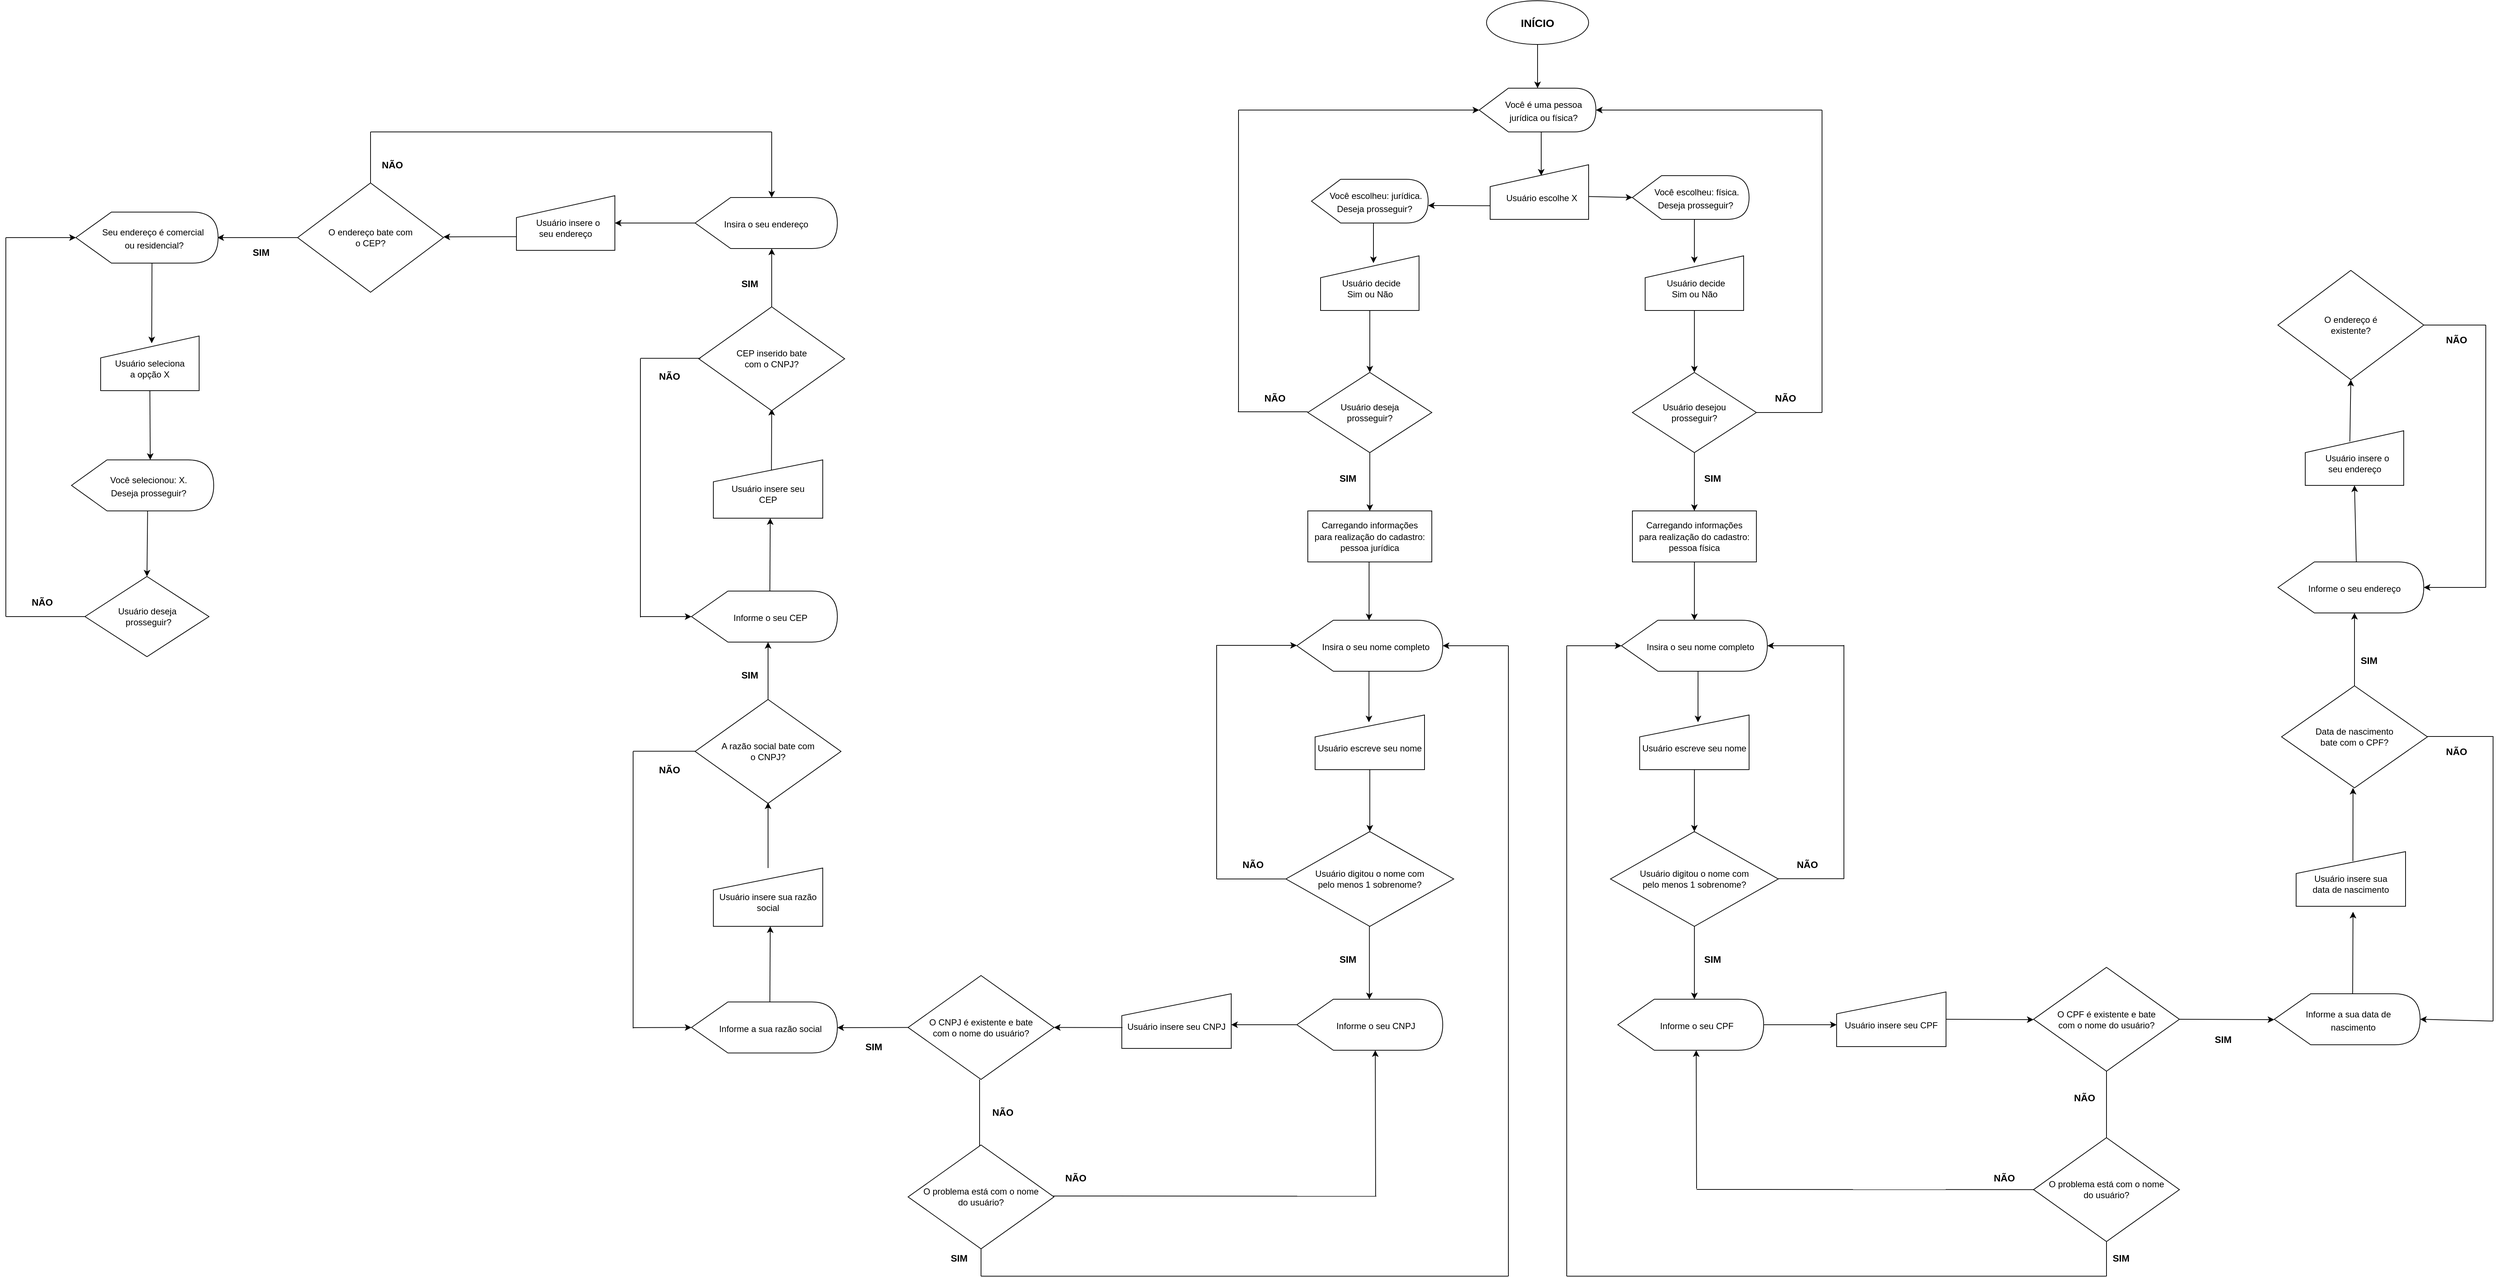 <mxfile version="15.6.8" type="github">
  <diagram id="XkIb_j8xa0R7AFq2mam2" name="Page-1">
    <mxGraphModel dx="7866" dy="3040" grid="1" gridSize="10" guides="1" tooltips="1" connect="1" arrows="1" fold="1" page="1" pageScale="1" pageWidth="827" pageHeight="1169" math="0" shadow="0">
      <root>
        <mxCell id="0" />
        <mxCell id="1" parent="0" />
        <mxCell id="r3lV4X0_ZvpxeNuVSfYO-1" value="&lt;font style=&quot;font-size: 15px&quot;&gt;&lt;b&gt;INÍCIO&lt;/b&gt;&lt;/font&gt;" style="ellipse;whiteSpace=wrap;html=1;fillColor=default;strokeColor=default;fontColor=default;" parent="1" vertex="1">
          <mxGeometry x="280" y="280" width="140" height="60" as="geometry" />
        </mxCell>
        <mxCell id="r3lV4X0_ZvpxeNuVSfYO-2" value="" style="endArrow=classic;html=1;rounded=0;fontSize=15;fontColor=default;exitX=0.5;exitY=1;exitDx=0;exitDy=0;strokeColor=default;labelBackgroundColor=default;" parent="1" source="r3lV4X0_ZvpxeNuVSfYO-1" edge="1">
          <mxGeometry width="50" height="50" relative="1" as="geometry">
            <mxPoint x="370" y="470" as="sourcePoint" />
            <mxPoint x="350" y="400" as="targetPoint" />
          </mxGeometry>
        </mxCell>
        <mxCell id="r3lV4X0_ZvpxeNuVSfYO-3" value="&lt;font style=&quot;font-size: 12px&quot;&gt;&amp;nbsp; &amp;nbsp; &amp;nbsp;Você é uma pessoa&lt;br&gt;&amp;nbsp; &amp;nbsp; &amp;nbsp;jurídica ou física?&lt;/font&gt;" style="shape=display;whiteSpace=wrap;html=1;fontSize=15;fontColor=default;strokeColor=default;fillColor=default;" parent="1" vertex="1">
          <mxGeometry x="270" y="400" width="160" height="60" as="geometry" />
        </mxCell>
        <mxCell id="r3lV4X0_ZvpxeNuVSfYO-4" value="" style="endArrow=classic;html=1;rounded=0;fontSize=15;fontColor=default;exitX=0;exitY=0;exitDx=85;exitDy=60;strokeColor=default;labelBackgroundColor=default;exitPerimeter=0;" parent="1" source="r3lV4X0_ZvpxeNuVSfYO-3" edge="1">
          <mxGeometry width="50" height="50" relative="1" as="geometry">
            <mxPoint x="360" y="350" as="sourcePoint" />
            <mxPoint x="355" y="520" as="targetPoint" />
          </mxGeometry>
        </mxCell>
        <mxCell id="r3lV4X0_ZvpxeNuVSfYO-5" value="&lt;br&gt;&amp;nbsp; Usuário escolhe X" style="shape=manualInput;whiteSpace=wrap;html=1;fontSize=12;fontColor=default;strokeColor=default;fillColor=default;" parent="1" vertex="1">
          <mxGeometry x="285" y="505" width="135" height="75" as="geometry" />
        </mxCell>
        <mxCell id="r3lV4X0_ZvpxeNuVSfYO-6" value="" style="endArrow=classic;html=1;rounded=0;labelBackgroundColor=default;fontSize=12;fontColor=default;strokeColor=default;exitX=1.001;exitY=0.582;exitDx=0;exitDy=0;exitPerimeter=0;" parent="1" source="r3lV4X0_ZvpxeNuVSfYO-5" edge="1">
          <mxGeometry width="50" height="50" relative="1" as="geometry">
            <mxPoint x="380" y="600" as="sourcePoint" />
            <mxPoint x="480" y="550" as="targetPoint" />
          </mxGeometry>
        </mxCell>
        <mxCell id="4LxbDe4i36ap6z6qhfDH-1" value="&lt;font style=&quot;font-size: 12px&quot;&gt;&amp;nbsp; &amp;nbsp; &amp;nbsp;Você escolheu: física.&lt;br&gt;&amp;nbsp; &amp;nbsp; Deseja prosseguir?&lt;/font&gt;" style="shape=display;whiteSpace=wrap;html=1;fontSize=15;fontColor=default;strokeColor=default;fillColor=default;" parent="1" vertex="1">
          <mxGeometry x="480" y="520" width="160" height="60" as="geometry" />
        </mxCell>
        <mxCell id="4LxbDe4i36ap6z6qhfDH-3" value="" style="endArrow=classic;html=1;rounded=0;labelBackgroundColor=default;fontSize=12;fontColor=default;strokeColor=default;exitX=0;exitY=0;exitDx=85;exitDy=60;exitPerimeter=0;" parent="1" source="4LxbDe4i36ap6z6qhfDH-1" edge="1">
          <mxGeometry width="50" height="50" relative="1" as="geometry">
            <mxPoint x="390" y="760" as="sourcePoint" />
            <mxPoint x="565" y="640" as="targetPoint" />
          </mxGeometry>
        </mxCell>
        <mxCell id="4LxbDe4i36ap6z6qhfDH-4" value="Usuário desejou&lt;br&gt;prosseguir?" style="rhombus;whiteSpace=wrap;html=1;fontSize=12;fontColor=default;strokeColor=default;fillColor=default;" parent="1" vertex="1">
          <mxGeometry x="480" y="790" width="170" height="110" as="geometry" />
        </mxCell>
        <mxCell id="4LxbDe4i36ap6z6qhfDH-8" value="" style="endArrow=none;html=1;rounded=0;labelBackgroundColor=default;fontSize=12;fontColor=default;strokeColor=default;" parent="1" edge="1">
          <mxGeometry width="50" height="50" relative="1" as="geometry">
            <mxPoint x="740" y="845" as="sourcePoint" />
            <mxPoint x="740" y="430" as="targetPoint" />
          </mxGeometry>
        </mxCell>
        <mxCell id="4LxbDe4i36ap6z6qhfDH-9" value="" style="endArrow=classic;html=1;rounded=0;labelBackgroundColor=default;fontSize=12;fontColor=default;strokeColor=default;entryX=1;entryY=0.5;entryDx=0;entryDy=0;entryPerimeter=0;" parent="1" target="r3lV4X0_ZvpxeNuVSfYO-3" edge="1">
          <mxGeometry width="50" height="50" relative="1" as="geometry">
            <mxPoint x="740" y="430" as="sourcePoint" />
            <mxPoint x="640" y="660" as="targetPoint" />
          </mxGeometry>
        </mxCell>
        <mxCell id="4LxbDe4i36ap6z6qhfDH-10" value="&lt;b&gt;&lt;font style=&quot;font-size: 13px&quot;&gt;NÃO&lt;/font&gt;&lt;/b&gt;" style="text;html=1;strokeColor=none;fillColor=none;align=center;verticalAlign=middle;whiteSpace=wrap;rounded=0;fontSize=12;fontColor=default;" parent="1" vertex="1">
          <mxGeometry x="660" y="800" width="60" height="50" as="geometry" />
        </mxCell>
        <mxCell id="4LxbDe4i36ap6z6qhfDH-12" value="&lt;b&gt;&lt;font style=&quot;font-size: 13px&quot;&gt;SIM&lt;/font&gt;&lt;/b&gt;" style="text;html=1;strokeColor=none;fillColor=none;align=center;verticalAlign=middle;whiteSpace=wrap;rounded=0;fontSize=12;fontColor=default;" parent="1" vertex="1">
          <mxGeometry x="560" y="910" width="60" height="50" as="geometry" />
        </mxCell>
        <mxCell id="4LxbDe4i36ap6z6qhfDH-13" value="&lt;font style=&quot;font-size: 12px&quot;&gt;Carregando informações&lt;br&gt;para realização do cadastro:&lt;br&gt;pessoa física&lt;/font&gt;" style="rounded=0;whiteSpace=wrap;html=1;fontSize=13;fontColor=default;strokeColor=default;fillColor=default;" parent="1" vertex="1">
          <mxGeometry x="480" y="980" width="170" height="70" as="geometry" />
        </mxCell>
        <mxCell id="4LxbDe4i36ap6z6qhfDH-15" value="&lt;span style=&quot;font-size: 12px&quot;&gt;&amp;nbsp; &amp;nbsp; &amp;nbsp;Insira o seu nome completo&lt;br&gt;&lt;/span&gt;" style="shape=display;whiteSpace=wrap;html=1;fontSize=15;fontColor=default;strokeColor=default;fillColor=default;" parent="1" vertex="1">
          <mxGeometry x="465" y="1130" width="200" height="70" as="geometry" />
        </mxCell>
        <mxCell id="4LxbDe4i36ap6z6qhfDH-17" value="&lt;br&gt;Usuário escreve seu nome" style="shape=manualInput;whiteSpace=wrap;html=1;fontSize=12;fontColor=default;strokeColor=default;fillColor=default;" parent="1" vertex="1">
          <mxGeometry x="490" y="1260" width="150" height="75" as="geometry" />
        </mxCell>
        <mxCell id="4LxbDe4i36ap6z6qhfDH-20" value="Usuário digitou o nome com&lt;br&gt;pelo menos 1 sobrenome?" style="rhombus;whiteSpace=wrap;html=1;fontSize=12;fontColor=default;strokeColor=default;fillColor=default;" parent="1" vertex="1">
          <mxGeometry x="450" y="1420" width="230" height="130" as="geometry" />
        </mxCell>
        <mxCell id="4LxbDe4i36ap6z6qhfDH-21" value="&lt;br&gt;&amp;nbsp; Usuário decide&amp;nbsp;&lt;br&gt;Sim ou Não" style="shape=manualInput;whiteSpace=wrap;html=1;fontSize=12;fontColor=default;strokeColor=default;fillColor=default;" parent="1" vertex="1">
          <mxGeometry x="497.5" y="630" width="135" height="75" as="geometry" />
        </mxCell>
        <mxCell id="4LxbDe4i36ap6z6qhfDH-22" value="" style="endArrow=classic;html=1;rounded=0;labelBackgroundColor=default;fontSize=12;fontColor=default;strokeColor=default;exitX=0.5;exitY=1;exitDx=0;exitDy=0;" parent="1" source="4LxbDe4i36ap6z6qhfDH-21" edge="1">
          <mxGeometry width="50" height="50" relative="1" as="geometry">
            <mxPoint x="470" y="770" as="sourcePoint" />
            <mxPoint x="565" y="790" as="targetPoint" />
          </mxGeometry>
        </mxCell>
        <mxCell id="4LxbDe4i36ap6z6qhfDH-23" value="" style="endArrow=none;html=1;rounded=0;labelBackgroundColor=default;fontSize=12;fontColor=default;strokeColor=default;entryX=1;entryY=0.5;entryDx=0;entryDy=0;" parent="1" target="4LxbDe4i36ap6z6qhfDH-4" edge="1">
          <mxGeometry width="50" height="50" relative="1" as="geometry">
            <mxPoint x="740" y="845" as="sourcePoint" />
            <mxPoint x="520" y="810" as="targetPoint" />
          </mxGeometry>
        </mxCell>
        <mxCell id="4LxbDe4i36ap6z6qhfDH-24" value="" style="endArrow=classic;html=1;rounded=0;labelBackgroundColor=default;fontSize=12;fontColor=default;strokeColor=default;exitX=0.5;exitY=1;exitDx=0;exitDy=0;" parent="1" source="4LxbDe4i36ap6z6qhfDH-4" edge="1">
          <mxGeometry width="50" height="50" relative="1" as="geometry">
            <mxPoint x="520" y="1020" as="sourcePoint" />
            <mxPoint x="565" y="980" as="targetPoint" />
          </mxGeometry>
        </mxCell>
        <mxCell id="4LxbDe4i36ap6z6qhfDH-25" value="" style="endArrow=classic;html=1;rounded=0;labelBackgroundColor=default;fontSize=12;fontColor=default;strokeColor=default;exitX=0.5;exitY=1;exitDx=0;exitDy=0;" parent="1" source="4LxbDe4i36ap6z6qhfDH-13" edge="1">
          <mxGeometry width="50" height="50" relative="1" as="geometry">
            <mxPoint x="520" y="1270" as="sourcePoint" />
            <mxPoint x="565" y="1130" as="targetPoint" />
          </mxGeometry>
        </mxCell>
        <mxCell id="4LxbDe4i36ap6z6qhfDH-27" value="" style="endArrow=classic;html=1;rounded=0;labelBackgroundColor=default;fontSize=12;fontColor=default;strokeColor=default;entryX=0.533;entryY=0.133;entryDx=0;entryDy=0;entryPerimeter=0;" parent="1" target="4LxbDe4i36ap6z6qhfDH-17" edge="1">
          <mxGeometry width="50" height="50" relative="1" as="geometry">
            <mxPoint x="570" y="1200" as="sourcePoint" />
            <mxPoint x="570" y="1220" as="targetPoint" />
          </mxGeometry>
        </mxCell>
        <mxCell id="4LxbDe4i36ap6z6qhfDH-28" value="" style="endArrow=classic;html=1;rounded=0;labelBackgroundColor=default;fontSize=12;fontColor=default;strokeColor=default;exitX=0.5;exitY=1;exitDx=0;exitDy=0;entryX=0.5;entryY=0;entryDx=0;entryDy=0;" parent="1" source="4LxbDe4i36ap6z6qhfDH-17" target="4LxbDe4i36ap6z6qhfDH-20" edge="1">
          <mxGeometry width="50" height="50" relative="1" as="geometry">
            <mxPoint x="520" y="1350" as="sourcePoint" />
            <mxPoint x="570" y="1300" as="targetPoint" />
          </mxGeometry>
        </mxCell>
        <mxCell id="4LxbDe4i36ap6z6qhfDH-29" value="" style="endArrow=none;html=1;rounded=0;labelBackgroundColor=default;fontSize=12;fontColor=default;strokeColor=default;entryX=1;entryY=0.5;entryDx=0;entryDy=0;" parent="1" edge="1">
          <mxGeometry width="50" height="50" relative="1" as="geometry">
            <mxPoint x="770" y="1484.58" as="sourcePoint" />
            <mxPoint x="680" y="1484.58" as="targetPoint" />
          </mxGeometry>
        </mxCell>
        <mxCell id="4LxbDe4i36ap6z6qhfDH-30" value="" style="endArrow=none;html=1;rounded=0;labelBackgroundColor=default;fontSize=12;fontColor=default;strokeColor=default;" parent="1" edge="1">
          <mxGeometry width="50" height="50" relative="1" as="geometry">
            <mxPoint x="770" y="1485" as="sourcePoint" />
            <mxPoint x="770" y="1164" as="targetPoint" />
          </mxGeometry>
        </mxCell>
        <mxCell id="4LxbDe4i36ap6z6qhfDH-31" value="" style="endArrow=classic;html=1;rounded=0;labelBackgroundColor=default;fontSize=12;fontColor=default;strokeColor=default;entryX=1;entryY=0.5;entryDx=0;entryDy=0;entryPerimeter=0;" parent="1" target="4LxbDe4i36ap6z6qhfDH-15" edge="1">
          <mxGeometry width="50" height="50" relative="1" as="geometry">
            <mxPoint x="770" y="1165" as="sourcePoint" />
            <mxPoint x="660" y="1200" as="targetPoint" />
          </mxGeometry>
        </mxCell>
        <mxCell id="4LxbDe4i36ap6z6qhfDH-32" value="&lt;b&gt;&lt;font style=&quot;font-size: 13px&quot;&gt;NÃO&lt;/font&gt;&lt;/b&gt;" style="text;html=1;strokeColor=none;fillColor=none;align=center;verticalAlign=middle;whiteSpace=wrap;rounded=0;fontSize=12;fontColor=default;" parent="1" vertex="1">
          <mxGeometry x="690" y="1440" width="60" height="50" as="geometry" />
        </mxCell>
        <mxCell id="4LxbDe4i36ap6z6qhfDH-35" value="" style="endArrow=classic;html=1;rounded=0;labelBackgroundColor=default;fontSize=12;fontColor=default;strokeColor=default;exitX=0.5;exitY=1;exitDx=0;exitDy=0;" parent="1" source="4LxbDe4i36ap6z6qhfDH-20" edge="1">
          <mxGeometry width="50" height="50" relative="1" as="geometry">
            <mxPoint x="580" y="1640" as="sourcePoint" />
            <mxPoint x="565" y="1650" as="targetPoint" />
          </mxGeometry>
        </mxCell>
        <mxCell id="4LxbDe4i36ap6z6qhfDH-36" value="&lt;b&gt;&lt;font style=&quot;font-size: 13px&quot;&gt;SIM&lt;/font&gt;&lt;/b&gt;" style="text;html=1;strokeColor=none;fillColor=none;align=center;verticalAlign=middle;whiteSpace=wrap;rounded=0;fontSize=12;fontColor=default;" parent="1" vertex="1">
          <mxGeometry x="560" y="1570" width="60" height="50" as="geometry" />
        </mxCell>
        <mxCell id="Q27JF3JxCt5SvReetzhR-1" value="" style="endArrow=classic;html=1;rounded=0;strokeColor=default;labelBackgroundColor=default;fontColor=default;exitX=0;exitY=0.75;exitDx=0;exitDy=0;" parent="1" source="r3lV4X0_ZvpxeNuVSfYO-5" edge="1">
          <mxGeometry width="50" height="50" relative="1" as="geometry">
            <mxPoint x="270" y="660" as="sourcePoint" />
            <mxPoint x="200" y="561" as="targetPoint" />
          </mxGeometry>
        </mxCell>
        <mxCell id="Q27JF3JxCt5SvReetzhR-2" value="&lt;font style=&quot;font-size: 12px&quot;&gt;&amp;nbsp; &amp;nbsp; &amp;nbsp;Você escolheu: jurídica.&lt;br&gt;&amp;nbsp; &amp;nbsp; Deseja prosseguir?&lt;/font&gt;" style="shape=display;whiteSpace=wrap;html=1;fontSize=15;fontColor=default;strokeColor=default;fillColor=default;" parent="1" vertex="1">
          <mxGeometry x="40" y="525" width="160" height="60" as="geometry" />
        </mxCell>
        <mxCell id="Q27JF3JxCt5SvReetzhR-3" value="" style="endArrow=classic;html=1;rounded=0;labelBackgroundColor=default;fontColor=default;strokeColor=default;exitX=0;exitY=0;exitDx=85;exitDy=60;exitPerimeter=0;" parent="1" source="Q27JF3JxCt5SvReetzhR-2" edge="1">
          <mxGeometry width="50" height="50" relative="1" as="geometry">
            <mxPoint x="190" y="740" as="sourcePoint" />
            <mxPoint x="125" y="640" as="targetPoint" />
          </mxGeometry>
        </mxCell>
        <mxCell id="Q27JF3JxCt5SvReetzhR-4" value="&lt;br&gt;&amp;nbsp; Usuário decide&amp;nbsp;&lt;br&gt;Sim ou Não" style="shape=manualInput;whiteSpace=wrap;html=1;fontSize=12;fontColor=default;strokeColor=default;fillColor=default;" parent="1" vertex="1">
          <mxGeometry x="52.5" y="630" width="135" height="75" as="geometry" />
        </mxCell>
        <mxCell id="Q27JF3JxCt5SvReetzhR-5" value="" style="endArrow=classic;html=1;rounded=0;labelBackgroundColor=default;fontColor=default;strokeColor=default;exitX=0.5;exitY=1;exitDx=0;exitDy=0;" parent="1" source="Q27JF3JxCt5SvReetzhR-4" edge="1">
          <mxGeometry width="50" height="50" relative="1" as="geometry">
            <mxPoint x="210" y="840" as="sourcePoint" />
            <mxPoint x="120" y="790" as="targetPoint" />
          </mxGeometry>
        </mxCell>
        <mxCell id="Q27JF3JxCt5SvReetzhR-6" value="Usuário deseja&lt;br&gt;prosseguir?" style="rhombus;whiteSpace=wrap;html=1;fontSize=12;fontColor=default;strokeColor=default;fillColor=default;" parent="1" vertex="1">
          <mxGeometry x="35" y="790" width="170" height="110" as="geometry" />
        </mxCell>
        <mxCell id="Q27JF3JxCt5SvReetzhR-7" value="" style="endArrow=none;html=1;rounded=0;labelBackgroundColor=default;fontSize=12;fontColor=default;strokeColor=default;entryX=1;entryY=0.5;entryDx=0;entryDy=0;" parent="1" edge="1">
          <mxGeometry width="50" height="50" relative="1" as="geometry">
            <mxPoint x="35" y="844" as="sourcePoint" />
            <mxPoint x="-61" y="844" as="targetPoint" />
          </mxGeometry>
        </mxCell>
        <mxCell id="Q27JF3JxCt5SvReetzhR-8" value="" style="endArrow=none;html=1;rounded=0;labelBackgroundColor=default;fontSize=12;fontColor=default;strokeColor=default;" parent="1" edge="1">
          <mxGeometry width="50" height="50" relative="1" as="geometry">
            <mxPoint x="-60" y="844" as="sourcePoint" />
            <mxPoint x="-60" y="430" as="targetPoint" />
          </mxGeometry>
        </mxCell>
        <mxCell id="Q27JF3JxCt5SvReetzhR-9" value="" style="endArrow=classic;html=1;rounded=0;labelBackgroundColor=default;fontSize=12;fontColor=default;strokeColor=default;entryX=0;entryY=0.5;entryDx=0;entryDy=0;entryPerimeter=0;" parent="1" target="r3lV4X0_ZvpxeNuVSfYO-3" edge="1">
          <mxGeometry width="50" height="50" relative="1" as="geometry">
            <mxPoint x="-60" y="430" as="sourcePoint" />
            <mxPoint x="-370" y="430" as="targetPoint" />
          </mxGeometry>
        </mxCell>
        <mxCell id="Q27JF3JxCt5SvReetzhR-10" value="&lt;b&gt;&lt;font style=&quot;font-size: 13px&quot;&gt;NÃO&lt;/font&gt;&lt;/b&gt;" style="text;html=1;strokeColor=none;fillColor=none;align=center;verticalAlign=middle;whiteSpace=wrap;rounded=0;fontSize=12;fontColor=default;" parent="1" vertex="1">
          <mxGeometry x="-40" y="800" width="60" height="50" as="geometry" />
        </mxCell>
        <mxCell id="Q27JF3JxCt5SvReetzhR-11" value="&lt;font style=&quot;font-size: 12px&quot;&gt;Carregando informações&lt;br&gt;para realização do cadastro:&lt;br&gt;pessoa jurídica&lt;/font&gt;" style="rounded=0;whiteSpace=wrap;html=1;fontSize=13;fontColor=default;strokeColor=default;fillColor=default;" parent="1" vertex="1">
          <mxGeometry x="35" y="980" width="170" height="70" as="geometry" />
        </mxCell>
        <mxCell id="Q27JF3JxCt5SvReetzhR-12" value="&lt;b&gt;&lt;font style=&quot;font-size: 13px&quot;&gt;SIM&lt;/font&gt;&lt;/b&gt;" style="text;html=1;strokeColor=none;fillColor=none;align=center;verticalAlign=middle;whiteSpace=wrap;rounded=0;fontSize=12;fontColor=default;" parent="1" vertex="1">
          <mxGeometry x="60" y="910" width="60" height="50" as="geometry" />
        </mxCell>
        <mxCell id="Q27JF3JxCt5SvReetzhR-13" value="" style="endArrow=classic;html=1;rounded=0;labelBackgroundColor=default;fontColor=default;strokeColor=default;exitX=0.5;exitY=1;exitDx=0;exitDy=0;entryX=0.5;entryY=0;entryDx=0;entryDy=0;" parent="1" source="Q27JF3JxCt5SvReetzhR-6" target="Q27JF3JxCt5SvReetzhR-11" edge="1">
          <mxGeometry width="50" height="50" relative="1" as="geometry">
            <mxPoint x="300" y="1080" as="sourcePoint" />
            <mxPoint x="350" y="1030" as="targetPoint" />
          </mxGeometry>
        </mxCell>
        <mxCell id="Q27JF3JxCt5SvReetzhR-14" value="" style="endArrow=classic;html=1;rounded=0;labelBackgroundColor=default;fontSize=12;fontColor=default;strokeColor=default;exitX=0.5;exitY=1;exitDx=0;exitDy=0;" parent="1" edge="1">
          <mxGeometry width="50" height="50" relative="1" as="geometry">
            <mxPoint x="119" y="1050" as="sourcePoint" />
            <mxPoint x="119" y="1130" as="targetPoint" />
          </mxGeometry>
        </mxCell>
        <mxCell id="Q27JF3JxCt5SvReetzhR-15" value="&lt;span style=&quot;font-size: 12px&quot;&gt;&amp;nbsp; &amp;nbsp; &amp;nbsp;Insira o seu nome completo&lt;br&gt;&lt;/span&gt;" style="shape=display;whiteSpace=wrap;html=1;fontSize=15;fontColor=default;strokeColor=default;fillColor=default;" parent="1" vertex="1">
          <mxGeometry x="20" y="1130" width="200" height="70" as="geometry" />
        </mxCell>
        <mxCell id="Q27JF3JxCt5SvReetzhR-16" value="" style="endArrow=classic;html=1;rounded=0;labelBackgroundColor=default;fontSize=12;fontColor=default;strokeColor=default;entryX=0.533;entryY=0.133;entryDx=0;entryDy=0;entryPerimeter=0;" parent="1" edge="1">
          <mxGeometry width="50" height="50" relative="1" as="geometry">
            <mxPoint x="118.87" y="1200" as="sourcePoint" />
            <mxPoint x="118.82" y="1269.975" as="targetPoint" />
          </mxGeometry>
        </mxCell>
        <mxCell id="Q27JF3JxCt5SvReetzhR-17" value="&lt;br&gt;Usuário escreve seu nome" style="shape=manualInput;whiteSpace=wrap;html=1;fontSize=12;fontColor=default;strokeColor=default;fillColor=default;" parent="1" vertex="1">
          <mxGeometry x="45" y="1260" width="150" height="75" as="geometry" />
        </mxCell>
        <mxCell id="Q27JF3JxCt5SvReetzhR-18" value="" style="endArrow=classic;html=1;rounded=0;labelBackgroundColor=default;fontSize=12;fontColor=default;strokeColor=default;exitX=0.5;exitY=1;exitDx=0;exitDy=0;entryX=0.5;entryY=0;entryDx=0;entryDy=0;" parent="1" edge="1">
          <mxGeometry width="50" height="50" relative="1" as="geometry">
            <mxPoint x="120" y="1335" as="sourcePoint" />
            <mxPoint x="120" y="1420" as="targetPoint" />
          </mxGeometry>
        </mxCell>
        <mxCell id="Q27JF3JxCt5SvReetzhR-19" value="Usuário digitou o nome com&lt;br&gt;pelo menos 1 sobrenome?" style="rhombus;whiteSpace=wrap;html=1;fontSize=12;fontColor=default;strokeColor=default;fillColor=default;" parent="1" vertex="1">
          <mxGeometry x="5" y="1420" width="230" height="130" as="geometry" />
        </mxCell>
        <mxCell id="Q27JF3JxCt5SvReetzhR-20" value="" style="endArrow=none;html=1;rounded=0;labelBackgroundColor=default;fontSize=12;fontColor=default;strokeColor=default;entryX=1;entryY=0.5;entryDx=0;entryDy=0;" parent="1" edge="1">
          <mxGeometry width="50" height="50" relative="1" as="geometry">
            <mxPoint x="5" y="1485" as="sourcePoint" />
            <mxPoint x="-90" y="1485" as="targetPoint" />
          </mxGeometry>
        </mxCell>
        <mxCell id="Q27JF3JxCt5SvReetzhR-21" value="" style="endArrow=none;html=1;rounded=0;labelBackgroundColor=default;fontSize=12;fontColor=default;strokeColor=default;" parent="1" edge="1">
          <mxGeometry width="50" height="50" relative="1" as="geometry">
            <mxPoint x="-90" y="1485" as="sourcePoint" />
            <mxPoint x="-90" y="1164" as="targetPoint" />
          </mxGeometry>
        </mxCell>
        <mxCell id="Q27JF3JxCt5SvReetzhR-22" value="" style="endArrow=classic;html=1;rounded=0;labelBackgroundColor=default;fontSize=12;fontColor=default;strokeColor=default;entryX=1;entryY=0.5;entryDx=0;entryDy=0;entryPerimeter=0;" parent="1" edge="1">
          <mxGeometry width="50" height="50" relative="1" as="geometry">
            <mxPoint x="-90" y="1164.5" as="sourcePoint" />
            <mxPoint x="20" y="1164.5" as="targetPoint" />
          </mxGeometry>
        </mxCell>
        <mxCell id="Q27JF3JxCt5SvReetzhR-23" value="&lt;b&gt;&lt;font style=&quot;font-size: 13px&quot;&gt;NÃO&lt;/font&gt;&lt;/b&gt;" style="text;html=1;strokeColor=none;fillColor=none;align=center;verticalAlign=middle;whiteSpace=wrap;rounded=0;fontSize=12;fontColor=default;" parent="1" vertex="1">
          <mxGeometry x="-70" y="1440" width="60" height="50" as="geometry" />
        </mxCell>
        <mxCell id="Q27JF3JxCt5SvReetzhR-24" value="&lt;span style=&quot;font-size: 12px&quot;&gt;&amp;nbsp; &amp;nbsp; &amp;nbsp;Informe o seu CPF&lt;br&gt;&lt;/span&gt;" style="shape=display;whiteSpace=wrap;html=1;fontSize=15;fontColor=default;strokeColor=default;fillColor=default;" parent="1" vertex="1">
          <mxGeometry x="460" y="1650" width="200" height="70" as="geometry" />
        </mxCell>
        <mxCell id="Q27JF3JxCt5SvReetzhR-25" value="" style="endArrow=classic;html=1;rounded=0;labelBackgroundColor=default;fontSize=12;fontColor=default;strokeColor=default;exitX=0.5;exitY=1;exitDx=0;exitDy=0;" parent="1" edge="1">
          <mxGeometry width="50" height="50" relative="1" as="geometry">
            <mxPoint x="119.41" y="1550" as="sourcePoint" />
            <mxPoint x="119.41" y="1650" as="targetPoint" />
          </mxGeometry>
        </mxCell>
        <mxCell id="Q27JF3JxCt5SvReetzhR-26" value="&lt;span style=&quot;font-size: 12px&quot;&gt;&amp;nbsp; &amp;nbsp; &amp;nbsp;Informe o seu CNPJ&lt;br&gt;&lt;/span&gt;" style="shape=display;whiteSpace=wrap;html=1;fontSize=15;fontColor=default;strokeColor=default;fillColor=default;" parent="1" vertex="1">
          <mxGeometry x="20" y="1650" width="200" height="70" as="geometry" />
        </mxCell>
        <mxCell id="Q27JF3JxCt5SvReetzhR-27" value="&lt;b&gt;&lt;font style=&quot;font-size: 13px&quot;&gt;SIM&lt;/font&gt;&lt;/b&gt;" style="text;html=1;strokeColor=none;fillColor=none;align=center;verticalAlign=middle;whiteSpace=wrap;rounded=0;fontSize=12;fontColor=default;" parent="1" vertex="1">
          <mxGeometry x="60" y="1570" width="60" height="50" as="geometry" />
        </mxCell>
        <mxCell id="Q27JF3JxCt5SvReetzhR-28" value="&lt;br&gt;Usuário insere seu CPF" style="shape=manualInput;whiteSpace=wrap;html=1;fontSize=12;fontColor=default;strokeColor=default;fillColor=default;" parent="1" vertex="1">
          <mxGeometry x="760" y="1640" width="150" height="75" as="geometry" />
        </mxCell>
        <mxCell id="Q27JF3JxCt5SvReetzhR-29" value="" style="endArrow=classic;html=1;rounded=0;labelBackgroundColor=default;fontColor=default;strokeColor=default;exitX=1;exitY=0.5;exitDx=0;exitDy=0;exitPerimeter=0;" parent="1" source="Q27JF3JxCt5SvReetzhR-24" edge="1">
          <mxGeometry width="50" height="50" relative="1" as="geometry">
            <mxPoint x="640" y="1640" as="sourcePoint" />
            <mxPoint x="760" y="1685" as="targetPoint" />
          </mxGeometry>
        </mxCell>
        <mxCell id="Q27JF3JxCt5SvReetzhR-30" value="" style="endArrow=classic;html=1;rounded=0;labelBackgroundColor=default;fontColor=default;strokeColor=default;exitX=1;exitY=0.5;exitDx=0;exitDy=0;" parent="1" source="Q27JF3JxCt5SvReetzhR-28" edge="1">
          <mxGeometry width="50" height="50" relative="1" as="geometry">
            <mxPoint x="1030" y="1740" as="sourcePoint" />
            <mxPoint x="1030" y="1678" as="targetPoint" />
          </mxGeometry>
        </mxCell>
        <mxCell id="Q27JF3JxCt5SvReetzhR-31" value="O CPF é existente e bate&lt;br&gt;com o nome do usuário?" style="rhombus;whiteSpace=wrap;html=1;fontSize=12;fontColor=default;strokeColor=default;fillColor=default;" parent="1" vertex="1">
          <mxGeometry x="1030" y="1606.25" width="200" height="142.5" as="geometry" />
        </mxCell>
        <mxCell id="Q27JF3JxCt5SvReetzhR-33" value="" style="endArrow=none;html=1;rounded=0;labelBackgroundColor=default;fontColor=default;strokeColor=default;entryX=0.5;entryY=1;entryDx=0;entryDy=0;" parent="1" target="Q27JF3JxCt5SvReetzhR-31" edge="1">
          <mxGeometry width="50" height="50" relative="1" as="geometry">
            <mxPoint x="1130" y="1840" as="sourcePoint" />
            <mxPoint x="1060" y="1710" as="targetPoint" />
          </mxGeometry>
        </mxCell>
        <mxCell id="Q27JF3JxCt5SvReetzhR-37" value="&lt;b&gt;&lt;font style=&quot;font-size: 13px&quot;&gt;NÃO&lt;/font&gt;&lt;/b&gt;" style="text;html=1;strokeColor=none;fillColor=none;align=center;verticalAlign=middle;whiteSpace=wrap;rounded=0;fontSize=12;fontColor=default;" parent="1" vertex="1">
          <mxGeometry x="1070" y="1760" width="60" height="50" as="geometry" />
        </mxCell>
        <mxCell id="dxC7K1SbkdjEeobntXDX-1" value="" style="endArrow=classic;html=1;rounded=0;exitX=1;exitY=0.5;exitDx=0;exitDy=0;strokeColor=default;labelBackgroundColor=default;fontColor=default;" parent="1" source="Q27JF3JxCt5SvReetzhR-31" edge="1">
          <mxGeometry width="50" height="50" relative="1" as="geometry">
            <mxPoint x="1280" y="1680" as="sourcePoint" />
            <mxPoint x="1360" y="1678" as="targetPoint" />
          </mxGeometry>
        </mxCell>
        <mxCell id="dxC7K1SbkdjEeobntXDX-2" value="&lt;b&gt;&lt;font style=&quot;font-size: 13px&quot;&gt;SIM&lt;/font&gt;&lt;/b&gt;" style="text;html=1;strokeColor=none;fillColor=none;align=center;verticalAlign=middle;whiteSpace=wrap;rounded=0;fontSize=12;fontColor=default;" parent="1" vertex="1">
          <mxGeometry x="1260" y="1680" width="60" height="50" as="geometry" />
        </mxCell>
        <mxCell id="dxC7K1SbkdjEeobntXDX-3" value="&lt;span style=&quot;font-size: 12px&quot;&gt;&amp;nbsp; &amp;nbsp; &amp;nbsp; &amp;nbsp; &amp;nbsp; &amp;nbsp; Informe a sua data de&amp;nbsp; &amp;nbsp; &amp;nbsp; &amp;nbsp; &amp;nbsp; &amp;nbsp; &amp;nbsp; &amp;nbsp; &amp;nbsp;nascimento&lt;br&gt;&lt;/span&gt;" style="shape=display;whiteSpace=wrap;html=1;fontSize=15;fontColor=default;strokeColor=default;fillColor=default;" parent="1" vertex="1">
          <mxGeometry x="1360" y="1642.5" width="200" height="70" as="geometry" />
        </mxCell>
        <mxCell id="dxC7K1SbkdjEeobntXDX-4" value="" style="endArrow=classic;html=1;rounded=0;labelBackgroundColor=default;fontColor=default;strokeColor=default;exitX=0;exitY=0;exitDx=107.5;exitDy=0;exitPerimeter=0;" parent="1" source="dxC7K1SbkdjEeobntXDX-3" edge="1">
          <mxGeometry width="50" height="50" relative="1" as="geometry">
            <mxPoint x="1300" y="1640" as="sourcePoint" />
            <mxPoint x="1468" y="1530" as="targetPoint" />
          </mxGeometry>
        </mxCell>
        <mxCell id="dxC7K1SbkdjEeobntXDX-5" value="&lt;br&gt;Usuário insere sua&lt;br&gt;data de nascimento" style="shape=manualInput;whiteSpace=wrap;html=1;fontSize=12;fontColor=default;strokeColor=default;fillColor=default;" parent="1" vertex="1">
          <mxGeometry x="1390" y="1447.5" width="150" height="75" as="geometry" />
        </mxCell>
        <mxCell id="dxC7K1SbkdjEeobntXDX-6" value="" style="endArrow=classic;html=1;rounded=0;labelBackgroundColor=default;fontColor=default;strokeColor=default;exitX=0.519;exitY=0.175;exitDx=0;exitDy=0;exitPerimeter=0;" parent="1" source="dxC7K1SbkdjEeobntXDX-5" edge="1">
          <mxGeometry width="50" height="50" relative="1" as="geometry">
            <mxPoint x="1280" y="1550" as="sourcePoint" />
            <mxPoint x="1468" y="1360" as="targetPoint" />
          </mxGeometry>
        </mxCell>
        <mxCell id="dxC7K1SbkdjEeobntXDX-7" value="Data de nascimento&lt;br&gt;bate com o CPF?" style="rhombus;whiteSpace=wrap;html=1;fontSize=12;fontColor=default;strokeColor=default;fillColor=default;" parent="1" vertex="1">
          <mxGeometry x="1370" y="1220" width="200" height="140" as="geometry" />
        </mxCell>
        <mxCell id="dxC7K1SbkdjEeobntXDX-8" value="" style="endArrow=none;html=1;rounded=0;labelBackgroundColor=default;fontSize=12;fontColor=default;strokeColor=default;entryX=1;entryY=0.5;entryDx=0;entryDy=0;" parent="1" edge="1">
          <mxGeometry width="50" height="50" relative="1" as="geometry">
            <mxPoint x="1660" y="1289.5" as="sourcePoint" />
            <mxPoint x="1570" y="1289.5" as="targetPoint" />
          </mxGeometry>
        </mxCell>
        <mxCell id="dxC7K1SbkdjEeobntXDX-9" value="" style="endArrow=none;html=1;rounded=0;labelBackgroundColor=default;fontSize=12;fontColor=default;strokeColor=default;" parent="1" edge="1">
          <mxGeometry width="50" height="50" relative="1" as="geometry">
            <mxPoint x="1660" y="1680" as="sourcePoint" />
            <mxPoint x="1660" y="1289" as="targetPoint" />
          </mxGeometry>
        </mxCell>
        <mxCell id="dxC7K1SbkdjEeobntXDX-10" value="" style="endArrow=classic;html=1;rounded=0;labelBackgroundColor=default;fontColor=default;strokeColor=default;entryX=1;entryY=0.5;entryDx=0;entryDy=0;entryPerimeter=0;" parent="1" target="dxC7K1SbkdjEeobntXDX-3" edge="1">
          <mxGeometry width="50" height="50" relative="1" as="geometry">
            <mxPoint x="1660" y="1680" as="sourcePoint" />
            <mxPoint x="1610" y="1620" as="targetPoint" />
          </mxGeometry>
        </mxCell>
        <mxCell id="dxC7K1SbkdjEeobntXDX-12" value="&lt;b&gt;&lt;font style=&quot;font-size: 13px&quot;&gt;NÃO&lt;/font&gt;&lt;/b&gt;" style="text;html=1;strokeColor=none;fillColor=none;align=center;verticalAlign=middle;whiteSpace=wrap;rounded=0;fontSize=12;fontColor=default;" parent="1" vertex="1">
          <mxGeometry x="1580" y="1285" width="60" height="50" as="geometry" />
        </mxCell>
        <mxCell id="dxC7K1SbkdjEeobntXDX-13" value="" style="endArrow=classic;html=1;rounded=0;labelBackgroundColor=default;fontColor=default;strokeColor=default;exitX=0.5;exitY=0;exitDx=0;exitDy=0;" parent="1" source="dxC7K1SbkdjEeobntXDX-7" edge="1">
          <mxGeometry width="50" height="50" relative="1" as="geometry">
            <mxPoint x="1440" y="1400" as="sourcePoint" />
            <mxPoint x="1470" y="1120" as="targetPoint" />
          </mxGeometry>
        </mxCell>
        <mxCell id="dxC7K1SbkdjEeobntXDX-14" value="&lt;span style=&quot;font-size: 12px&quot;&gt;&amp;nbsp; &amp;nbsp;Informe o seu endereço&lt;br&gt;&lt;/span&gt;" style="shape=display;whiteSpace=wrap;html=1;fontSize=15;fontColor=default;strokeColor=default;fillColor=default;" parent="1" vertex="1">
          <mxGeometry x="1365" y="1050" width="200" height="70" as="geometry" />
        </mxCell>
        <mxCell id="dxC7K1SbkdjEeobntXDX-15" value="&lt;b&gt;&lt;font style=&quot;font-size: 13px&quot;&gt;SIM&lt;/font&gt;&lt;/b&gt;" style="text;html=1;strokeColor=none;fillColor=none;align=center;verticalAlign=middle;whiteSpace=wrap;rounded=0;fontSize=12;fontColor=default;" parent="1" vertex="1">
          <mxGeometry x="1460" y="1160" width="60" height="50" as="geometry" />
        </mxCell>
        <mxCell id="5fjQBzU2qIRpbA83OVqV-2" value="" style="endArrow=classic;html=1;rounded=0;labelBackgroundColor=default;fontColor=default;strokeColor=default;exitX=0;exitY=0.5;exitDx=0;exitDy=0;exitPerimeter=0;" parent="1" source="Q27JF3JxCt5SvReetzhR-26" edge="1">
          <mxGeometry width="50" height="50" relative="1" as="geometry">
            <mxPoint x="-140" y="1680" as="sourcePoint" />
            <mxPoint x="-70" y="1685" as="targetPoint" />
          </mxGeometry>
        </mxCell>
        <mxCell id="5fjQBzU2qIRpbA83OVqV-3" value="&lt;br&gt;Usuário insere seu CNPJ" style="shape=manualInput;whiteSpace=wrap;html=1;fontSize=12;fontColor=default;strokeColor=default;fillColor=default;" parent="1" vertex="1">
          <mxGeometry x="-220" y="1642.5" width="150" height="75" as="geometry" />
        </mxCell>
        <mxCell id="5fjQBzU2qIRpbA83OVqV-5" value="O CNPJ é existente e bate&lt;br&gt;com o nome do usuário?" style="rhombus;whiteSpace=wrap;html=1;fontSize=12;fontColor=default;strokeColor=default;fillColor=default;" parent="1" vertex="1">
          <mxGeometry x="-513" y="1617.5" width="200" height="142.5" as="geometry" />
        </mxCell>
        <mxCell id="5fjQBzU2qIRpbA83OVqV-6" value="" style="endArrow=classic;html=1;rounded=0;labelBackgroundColor=default;fontColor=default;strokeColor=default;entryX=1;entryY=0.5;entryDx=0;entryDy=0;exitX=0.006;exitY=0.618;exitDx=0;exitDy=0;exitPerimeter=0;" parent="1" source="5fjQBzU2qIRpbA83OVqV-3" target="5fjQBzU2qIRpbA83OVqV-5" edge="1">
          <mxGeometry width="50" height="50" relative="1" as="geometry">
            <mxPoint x="-110" y="1730" as="sourcePoint" />
            <mxPoint x="-60" y="1680" as="targetPoint" />
          </mxGeometry>
        </mxCell>
        <mxCell id="5fjQBzU2qIRpbA83OVqV-9" value="" style="endArrow=classic;html=1;rounded=0;labelBackgroundColor=default;fontColor=default;strokeColor=default;exitX=0;exitY=0.5;exitDx=0;exitDy=0;" parent="1" source="5fjQBzU2qIRpbA83OVqV-5" edge="1">
          <mxGeometry width="50" height="50" relative="1" as="geometry">
            <mxPoint x="-370" y="1730" as="sourcePoint" />
            <mxPoint x="-610" y="1689" as="targetPoint" />
          </mxGeometry>
        </mxCell>
        <mxCell id="5fjQBzU2qIRpbA83OVqV-10" value="&lt;span style=&quot;font-size: 12px&quot;&gt;&amp;nbsp; &amp;nbsp; &amp;nbsp;Informe a sua razão social&lt;br&gt;&lt;/span&gt;" style="shape=display;whiteSpace=wrap;html=1;fontSize=15;fontColor=default;strokeColor=default;fillColor=default;" parent="1" vertex="1">
          <mxGeometry x="-810" y="1653.75" width="200" height="70" as="geometry" />
        </mxCell>
        <mxCell id="5fjQBzU2qIRpbA83OVqV-11" value="" style="endArrow=classic;html=1;rounded=0;labelBackgroundColor=default;fontColor=default;strokeColor=default;exitX=0;exitY=0;exitDx=107.5;exitDy=0;exitPerimeter=0;" parent="1" source="5fjQBzU2qIRpbA83OVqV-10" edge="1">
          <mxGeometry width="50" height="50" relative="1" as="geometry">
            <mxPoint x="-500" y="1650" as="sourcePoint" />
            <mxPoint x="-702" y="1550" as="targetPoint" />
          </mxGeometry>
        </mxCell>
        <mxCell id="5fjQBzU2qIRpbA83OVqV-12" value="&lt;br&gt;Usuário insere sua razão social" style="shape=manualInput;whiteSpace=wrap;html=1;fontSize=12;fontColor=default;strokeColor=default;fillColor=default;" parent="1" vertex="1">
          <mxGeometry x="-780" y="1470" width="150" height="80" as="geometry" />
        </mxCell>
        <mxCell id="5fjQBzU2qIRpbA83OVqV-13" value="" style="endArrow=classic;html=1;rounded=0;labelBackgroundColor=default;fontColor=default;strokeColor=default;" parent="1" source="5fjQBzU2qIRpbA83OVqV-12" edge="1">
          <mxGeometry width="50" height="50" relative="1" as="geometry">
            <mxPoint x="-500" y="1550" as="sourcePoint" />
            <mxPoint x="-705" y="1380" as="targetPoint" />
          </mxGeometry>
        </mxCell>
        <mxCell id="5fjQBzU2qIRpbA83OVqV-14" value="A razão social bate com&lt;br&gt;o CNPJ?" style="rhombus;whiteSpace=wrap;html=1;fontSize=12;fontColor=default;strokeColor=default;fillColor=default;" parent="1" vertex="1">
          <mxGeometry x="-805" y="1238.75" width="200" height="142.5" as="geometry" />
        </mxCell>
        <mxCell id="5fjQBzU2qIRpbA83OVqV-15" value="" style="endArrow=none;html=1;rounded=0;labelBackgroundColor=default;fontSize=12;fontColor=default;strokeColor=default;entryX=1;entryY=0.5;entryDx=0;entryDy=0;" parent="1" edge="1">
          <mxGeometry width="50" height="50" relative="1" as="geometry">
            <mxPoint x="-805" y="1309.71" as="sourcePoint" />
            <mxPoint x="-890" y="1309.71" as="targetPoint" />
          </mxGeometry>
        </mxCell>
        <mxCell id="5fjQBzU2qIRpbA83OVqV-16" value="" style="endArrow=none;html=1;rounded=0;labelBackgroundColor=default;fontSize=12;fontColor=default;strokeColor=default;" parent="1" edge="1">
          <mxGeometry width="50" height="50" relative="1" as="geometry">
            <mxPoint x="-890" y="1690" as="sourcePoint" />
            <mxPoint x="-890" y="1310" as="targetPoint" />
          </mxGeometry>
        </mxCell>
        <mxCell id="5fjQBzU2qIRpbA83OVqV-17" value="" style="endArrow=classic;html=1;rounded=0;labelBackgroundColor=default;fontColor=default;strokeColor=default;entryX=0;entryY=0.5;entryDx=0;entryDy=0;entryPerimeter=0;" parent="1" target="5fjQBzU2qIRpbA83OVqV-10" edge="1">
          <mxGeometry width="50" height="50" relative="1" as="geometry">
            <mxPoint x="-890" y="1689" as="sourcePoint" />
            <mxPoint x="-830" y="1620" as="targetPoint" />
          </mxGeometry>
        </mxCell>
        <mxCell id="5fjQBzU2qIRpbA83OVqV-18" value="&lt;b&gt;&lt;font style=&quot;font-size: 13px&quot;&gt;NÃO&lt;/font&gt;&lt;/b&gt;" style="text;html=1;strokeColor=none;fillColor=none;align=center;verticalAlign=middle;whiteSpace=wrap;rounded=0;fontSize=12;fontColor=default;" parent="1" vertex="1">
          <mxGeometry x="-870" y="1310" width="60" height="50" as="geometry" />
        </mxCell>
        <mxCell id="5fjQBzU2qIRpbA83OVqV-19" value="" style="endArrow=classic;html=1;rounded=0;labelBackgroundColor=default;fontColor=default;strokeColor=default;exitX=0.5;exitY=0;exitDx=0;exitDy=0;" parent="1" source="5fjQBzU2qIRpbA83OVqV-14" edge="1">
          <mxGeometry width="50" height="50" relative="1" as="geometry">
            <mxPoint x="-670" y="1270" as="sourcePoint" />
            <mxPoint x="-705" y="1160" as="targetPoint" />
          </mxGeometry>
        </mxCell>
        <mxCell id="5fjQBzU2qIRpbA83OVqV-20" value="&lt;span style=&quot;font-size: 12px&quot;&gt;&amp;nbsp; &amp;nbsp; &amp;nbsp;Informe o seu CEP&lt;br&gt;&lt;/span&gt;" style="shape=display;whiteSpace=wrap;html=1;fontSize=15;fontColor=default;strokeColor=default;fillColor=default;" parent="1" vertex="1">
          <mxGeometry x="-810" y="1090" width="200" height="70" as="geometry" />
        </mxCell>
        <mxCell id="5fjQBzU2qIRpbA83OVqV-21" value="" style="endArrow=classic;html=1;rounded=0;labelBackgroundColor=default;fontColor=default;strokeColor=default;exitX=0;exitY=0;exitDx=107.5;exitDy=0;exitPerimeter=0;" parent="1" source="5fjQBzU2qIRpbA83OVqV-20" edge="1">
          <mxGeometry width="50" height="50" relative="1" as="geometry">
            <mxPoint x="-630" y="1280" as="sourcePoint" />
            <mxPoint x="-702" y="990" as="targetPoint" />
          </mxGeometry>
        </mxCell>
        <mxCell id="5fjQBzU2qIRpbA83OVqV-22" value="&lt;br&gt;Usuário insere seu&lt;br&gt;CEP" style="shape=manualInput;whiteSpace=wrap;html=1;fontSize=12;fontColor=default;strokeColor=default;fillColor=default;" parent="1" vertex="1">
          <mxGeometry x="-780" y="910" width="150" height="80" as="geometry" />
        </mxCell>
        <mxCell id="5fjQBzU2qIRpbA83OVqV-23" value="" style="endArrow=classic;html=1;rounded=0;labelBackgroundColor=default;fontColor=default;strokeColor=default;exitX=0.531;exitY=0.182;exitDx=0;exitDy=0;exitPerimeter=0;" parent="1" source="5fjQBzU2qIRpbA83OVqV-22" edge="1">
          <mxGeometry width="50" height="50" relative="1" as="geometry">
            <mxPoint x="-610" y="1020" as="sourcePoint" />
            <mxPoint x="-700" y="840" as="targetPoint" />
          </mxGeometry>
        </mxCell>
        <mxCell id="5fjQBzU2qIRpbA83OVqV-24" value="CEP inserido bate&lt;br&gt;com o CNPJ?" style="rhombus;whiteSpace=wrap;html=1;fontSize=12;fontColor=default;strokeColor=default;fillColor=default;" parent="1" vertex="1">
          <mxGeometry x="-800" y="700" width="200" height="142.5" as="geometry" />
        </mxCell>
        <mxCell id="5fjQBzU2qIRpbA83OVqV-25" value="" style="endArrow=none;html=1;rounded=0;labelBackgroundColor=default;fontSize=12;fontColor=default;strokeColor=default;entryX=1;entryY=0.5;entryDx=0;entryDy=0;" parent="1" edge="1">
          <mxGeometry width="50" height="50" relative="1" as="geometry">
            <mxPoint x="-797.5" y="770.66" as="sourcePoint" />
            <mxPoint x="-880" y="770.66" as="targetPoint" />
          </mxGeometry>
        </mxCell>
        <mxCell id="5fjQBzU2qIRpbA83OVqV-26" value="" style="endArrow=none;html=1;rounded=0;labelBackgroundColor=default;fontSize=12;fontColor=default;strokeColor=default;" parent="1" edge="1">
          <mxGeometry width="50" height="50" relative="1" as="geometry">
            <mxPoint x="-880" y="1126" as="sourcePoint" />
            <mxPoint x="-880" y="771" as="targetPoint" />
          </mxGeometry>
        </mxCell>
        <mxCell id="5fjQBzU2qIRpbA83OVqV-27" value="" style="endArrow=classic;html=1;rounded=0;labelBackgroundColor=default;fontColor=default;strokeColor=default;entryX=0;entryY=0.5;entryDx=0;entryDy=0;entryPerimeter=0;" parent="1" target="5fjQBzU2qIRpbA83OVqV-20" edge="1">
          <mxGeometry width="50" height="50" relative="1" as="geometry">
            <mxPoint x="-880" y="1125" as="sourcePoint" />
            <mxPoint x="-750" y="1120" as="targetPoint" />
          </mxGeometry>
        </mxCell>
        <mxCell id="5fjQBzU2qIRpbA83OVqV-28" value="&lt;b&gt;&lt;font style=&quot;font-size: 13px&quot;&gt;NÃO&lt;/font&gt;&lt;/b&gt;" style="text;html=1;strokeColor=none;fillColor=none;align=center;verticalAlign=middle;whiteSpace=wrap;rounded=0;fontSize=12;fontColor=default;" parent="1" vertex="1">
          <mxGeometry x="-870" y="770" width="60" height="50" as="geometry" />
        </mxCell>
        <mxCell id="5fjQBzU2qIRpbA83OVqV-29" value="&lt;b&gt;&lt;font style=&quot;font-size: 13px&quot;&gt;SIM&lt;/font&gt;&lt;/b&gt;" style="text;html=1;strokeColor=none;fillColor=none;align=center;verticalAlign=middle;whiteSpace=wrap;rounded=0;fontSize=12;fontColor=default;" parent="1" vertex="1">
          <mxGeometry x="-590" y="1690" width="60" height="50" as="geometry" />
        </mxCell>
        <mxCell id="5fjQBzU2qIRpbA83OVqV-30" value="&lt;b&gt;&lt;font style=&quot;font-size: 13px&quot;&gt;SIM&lt;/font&gt;&lt;/b&gt;" style="text;html=1;strokeColor=none;fillColor=none;align=center;verticalAlign=middle;whiteSpace=wrap;rounded=0;fontSize=12;fontColor=default;" parent="1" vertex="1">
          <mxGeometry x="-760" y="1180" width="60" height="50" as="geometry" />
        </mxCell>
        <mxCell id="5fjQBzU2qIRpbA83OVqV-33" value="" style="endArrow=classic;html=1;rounded=0;labelBackgroundColor=default;fontColor=default;strokeColor=default;exitX=0.5;exitY=0;exitDx=0;exitDy=0;" parent="1" source="5fjQBzU2qIRpbA83OVqV-24" edge="1">
          <mxGeometry width="50" height="50" relative="1" as="geometry">
            <mxPoint x="-700" y="770" as="sourcePoint" />
            <mxPoint x="-700" y="620" as="targetPoint" />
          </mxGeometry>
        </mxCell>
        <mxCell id="5fjQBzU2qIRpbA83OVqV-34" value="&lt;span style=&quot;font-size: 12px&quot;&gt;Insira o seu endereço&lt;br&gt;&lt;/span&gt;" style="shape=display;whiteSpace=wrap;html=1;fontSize=15;fontColor=default;strokeColor=default;fillColor=default;" parent="1" vertex="1">
          <mxGeometry x="-805" y="550" width="195" height="70" as="geometry" />
        </mxCell>
        <mxCell id="5fjQBzU2qIRpbA83OVqV-35" value="&lt;b&gt;&lt;font style=&quot;font-size: 13px&quot;&gt;SIM&lt;/font&gt;&lt;/b&gt;" style="text;html=1;strokeColor=none;fillColor=none;align=center;verticalAlign=middle;whiteSpace=wrap;rounded=0;fontSize=12;fontColor=default;" parent="1" vertex="1">
          <mxGeometry x="-760" y="642.5" width="60" height="50" as="geometry" />
        </mxCell>
        <mxCell id="MDi11Br8eZAlvZgqDm8D-1" value="&lt;br&gt;&amp;nbsp; Usuário insere o&lt;br&gt;seu endereço" style="shape=manualInput;whiteSpace=wrap;html=1;fontSize=12;fontColor=default;strokeColor=default;fillColor=default;" parent="1" vertex="1">
          <mxGeometry x="-1050" y="547.5" width="135" height="75" as="geometry" />
        </mxCell>
        <mxCell id="MDi11Br8eZAlvZgqDm8D-2" value="" style="endArrow=classic;html=1;rounded=0;fontColor=default;exitX=0;exitY=0.5;exitDx=0;exitDy=0;exitPerimeter=0;strokeColor=default;labelBackgroundColor=default;entryX=1;entryY=0.5;entryDx=0;entryDy=0;" parent="1" source="5fjQBzU2qIRpbA83OVqV-34" target="MDi11Br8eZAlvZgqDm8D-1" edge="1">
          <mxGeometry width="50" height="50" relative="1" as="geometry">
            <mxPoint x="-680" y="690" as="sourcePoint" />
            <mxPoint x="-910" y="585" as="targetPoint" />
          </mxGeometry>
        </mxCell>
        <mxCell id="MDi11Br8eZAlvZgqDm8D-3" value="O endereço bate com&lt;br&gt;o CEP?" style="rhombus;whiteSpace=wrap;html=1;fontSize=12;fontColor=default;strokeColor=default;fillColor=default;" parent="1" vertex="1">
          <mxGeometry x="-1350" y="530" width="200" height="150" as="geometry" />
        </mxCell>
        <mxCell id="MDi11Br8eZAlvZgqDm8D-4" value="" style="endArrow=classic;html=1;rounded=0;labelBackgroundColor=default;fontColor=default;strokeColor=default;exitX=0;exitY=0.75;exitDx=0;exitDy=0;" parent="1" source="MDi11Br8eZAlvZgqDm8D-1" edge="1">
          <mxGeometry width="50" height="50" relative="1" as="geometry">
            <mxPoint x="-1050" y="690" as="sourcePoint" />
            <mxPoint x="-1150" y="604" as="targetPoint" />
          </mxGeometry>
        </mxCell>
        <mxCell id="MDi11Br8eZAlvZgqDm8D-5" value="" style="endArrow=none;html=1;rounded=0;labelBackgroundColor=default;fontColor=default;strokeColor=default;exitX=0.5;exitY=0;exitDx=0;exitDy=0;" parent="1" source="MDi11Br8eZAlvZgqDm8D-3" edge="1">
          <mxGeometry width="50" height="50" relative="1" as="geometry">
            <mxPoint x="-1090" y="710" as="sourcePoint" />
            <mxPoint x="-1250" y="460" as="targetPoint" />
          </mxGeometry>
        </mxCell>
        <mxCell id="MDi11Br8eZAlvZgqDm8D-6" value="" style="endArrow=none;html=1;rounded=0;labelBackgroundColor=default;fontColor=default;strokeColor=default;" parent="1" edge="1">
          <mxGeometry width="50" height="50" relative="1" as="geometry">
            <mxPoint x="-1250" y="460" as="sourcePoint" />
            <mxPoint x="-700" y="460" as="targetPoint" />
          </mxGeometry>
        </mxCell>
        <mxCell id="MDi11Br8eZAlvZgqDm8D-7" value="" style="endArrow=classic;html=1;rounded=0;labelBackgroundColor=default;fontColor=default;strokeColor=default;" parent="1" edge="1">
          <mxGeometry width="50" height="50" relative="1" as="geometry">
            <mxPoint x="-700" y="460" as="sourcePoint" />
            <mxPoint x="-700" y="550" as="targetPoint" />
          </mxGeometry>
        </mxCell>
        <mxCell id="MDi11Br8eZAlvZgqDm8D-8" value="&lt;b&gt;&lt;font style=&quot;font-size: 13px&quot;&gt;NÃO&lt;/font&gt;&lt;/b&gt;" style="text;html=1;strokeColor=none;fillColor=none;align=center;verticalAlign=middle;whiteSpace=wrap;rounded=0;fontSize=12;fontColor=default;" parent="1" vertex="1">
          <mxGeometry x="-1250" y="480" width="60" height="50" as="geometry" />
        </mxCell>
        <mxCell id="MDi11Br8eZAlvZgqDm8D-9" value="O problema está com o nome&lt;br&gt;do usuário?" style="rhombus;whiteSpace=wrap;html=1;fontSize=12;fontColor=default;strokeColor=default;fillColor=default;" parent="1" vertex="1">
          <mxGeometry x="1030" y="1840" width="200" height="142.5" as="geometry" />
        </mxCell>
        <mxCell id="MDi11Br8eZAlvZgqDm8D-10" value="" style="endArrow=none;html=1;rounded=0;labelBackgroundColor=default;fontColor=default;strokeColor=default;entryX=0;entryY=0.5;entryDx=0;entryDy=0;" parent="1" target="MDi11Br8eZAlvZgqDm8D-9" edge="1">
          <mxGeometry width="50" height="50" relative="1" as="geometry">
            <mxPoint x="568" y="1911" as="sourcePoint" />
            <mxPoint x="760" y="1890" as="targetPoint" />
          </mxGeometry>
        </mxCell>
        <mxCell id="MDi11Br8eZAlvZgqDm8D-11" value="" style="endArrow=classic;html=1;rounded=0;labelBackgroundColor=default;fontColor=default;strokeColor=default;entryX=0;entryY=0;entryDx=107.5;entryDy=70;entryPerimeter=0;" parent="1" target="Q27JF3JxCt5SvReetzhR-24" edge="1">
          <mxGeometry width="50" height="50" relative="1" as="geometry">
            <mxPoint x="568" y="1910" as="sourcePoint" />
            <mxPoint x="760" y="1890" as="targetPoint" />
          </mxGeometry>
        </mxCell>
        <mxCell id="MDi11Br8eZAlvZgqDm8D-12" value="&lt;b&gt;&lt;font style=&quot;font-size: 13px&quot;&gt;NÃO&lt;/font&gt;&lt;/b&gt;" style="text;html=1;strokeColor=none;fillColor=none;align=center;verticalAlign=middle;whiteSpace=wrap;rounded=0;fontSize=12;fontColor=default;" parent="1" vertex="1">
          <mxGeometry x="960" y="1870" width="60" height="50" as="geometry" />
        </mxCell>
        <mxCell id="MDi11Br8eZAlvZgqDm8D-13" value="" style="endArrow=none;html=1;rounded=0;labelBackgroundColor=default;fontColor=default;strokeColor=default;entryX=0.5;entryY=1;entryDx=0;entryDy=0;" parent="1" target="MDi11Br8eZAlvZgqDm8D-9" edge="1">
          <mxGeometry width="50" height="50" relative="1" as="geometry">
            <mxPoint x="1130" y="2030" as="sourcePoint" />
            <mxPoint x="900" y="1980" as="targetPoint" />
          </mxGeometry>
        </mxCell>
        <mxCell id="MDi11Br8eZAlvZgqDm8D-14" value="" style="endArrow=none;html=1;rounded=0;labelBackgroundColor=default;fontColor=default;strokeColor=default;" parent="1" edge="1">
          <mxGeometry width="50" height="50" relative="1" as="geometry">
            <mxPoint x="390" y="2030" as="sourcePoint" />
            <mxPoint x="1130" y="2030" as="targetPoint" />
          </mxGeometry>
        </mxCell>
        <mxCell id="MDi11Br8eZAlvZgqDm8D-16" value="" style="endArrow=none;html=1;rounded=0;labelBackgroundColor=default;fontColor=default;strokeColor=default;" parent="1" edge="1">
          <mxGeometry width="50" height="50" relative="1" as="geometry">
            <mxPoint x="390" y="2030" as="sourcePoint" />
            <mxPoint x="390" y="1165" as="targetPoint" />
          </mxGeometry>
        </mxCell>
        <mxCell id="MDi11Br8eZAlvZgqDm8D-17" value="&lt;b&gt;&lt;font style=&quot;font-size: 13px&quot;&gt;SIM&lt;/font&gt;&lt;/b&gt;" style="text;html=1;strokeColor=none;fillColor=none;align=center;verticalAlign=middle;whiteSpace=wrap;rounded=0;fontSize=12;fontColor=default;" parent="1" vertex="1">
          <mxGeometry x="1120" y="1980" width="60" height="50" as="geometry" />
        </mxCell>
        <mxCell id="MDi11Br8eZAlvZgqDm8D-18" value="" style="endArrow=classic;html=1;rounded=0;labelBackgroundColor=default;fontColor=default;strokeColor=default;entryX=0;entryY=0.5;entryDx=0;entryDy=0;entryPerimeter=0;" parent="1" target="4LxbDe4i36ap6z6qhfDH-15" edge="1">
          <mxGeometry width="50" height="50" relative="1" as="geometry">
            <mxPoint x="390" y="1165" as="sourcePoint" />
            <mxPoint x="530" y="1470" as="targetPoint" />
          </mxGeometry>
        </mxCell>
        <mxCell id="_dLYpjM3HcLhTKgZGphk-1" value="" style="endArrow=classic;html=1;rounded=0;exitX=0;exitY=0.5;exitDx=0;exitDy=0;" edge="1" parent="1" source="MDi11Br8eZAlvZgqDm8D-3">
          <mxGeometry width="50" height="50" relative="1" as="geometry">
            <mxPoint x="-1330" y="700" as="sourcePoint" />
            <mxPoint x="-1460" y="605" as="targetPoint" />
          </mxGeometry>
        </mxCell>
        <mxCell id="_dLYpjM3HcLhTKgZGphk-2" value="&lt;span style=&quot;font-size: 12px&quot;&gt;&amp;nbsp; &amp;nbsp; &amp;nbsp;Seu endereço é comercial&lt;br&gt;&amp;nbsp; &amp;nbsp; &amp;nbsp; ou residencial?&lt;br&gt;&lt;/span&gt;" style="shape=display;whiteSpace=wrap;html=1;fontSize=15;fontColor=default;strokeColor=default;fillColor=default;" vertex="1" parent="1">
          <mxGeometry x="-1654" y="570" width="195" height="70" as="geometry" />
        </mxCell>
        <mxCell id="_dLYpjM3HcLhTKgZGphk-3" value="" style="endArrow=classic;html=1;rounded=0;exitX=0;exitY=0;exitDx=104.375;exitDy=70;exitPerimeter=0;" edge="1" parent="1" source="_dLYpjM3HcLhTKgZGphk-2">
          <mxGeometry width="50" height="50" relative="1" as="geometry">
            <mxPoint x="-1070" y="880" as="sourcePoint" />
            <mxPoint x="-1550" y="750" as="targetPoint" />
          </mxGeometry>
        </mxCell>
        <mxCell id="_dLYpjM3HcLhTKgZGphk-4" value="&lt;br&gt;Usuário seleciona&lt;br&gt;a opção X" style="shape=manualInput;whiteSpace=wrap;html=1;fontSize=12;fontColor=default;strokeColor=default;fillColor=default;" vertex="1" parent="1">
          <mxGeometry x="-1620" y="740" width="135" height="75" as="geometry" />
        </mxCell>
        <mxCell id="_dLYpjM3HcLhTKgZGphk-5" value="" style="endArrow=classic;html=1;rounded=0;exitX=0.5;exitY=1;exitDx=0;exitDy=0;" edge="1" parent="1" source="_dLYpjM3HcLhTKgZGphk-4">
          <mxGeometry width="50" height="50" relative="1" as="geometry">
            <mxPoint x="-1200" y="1000" as="sourcePoint" />
            <mxPoint x="-1552" y="910" as="targetPoint" />
          </mxGeometry>
        </mxCell>
        <mxCell id="_dLYpjM3HcLhTKgZGphk-7" value="&lt;span style=&quot;font-size: 12px&quot;&gt;&amp;nbsp; &amp;nbsp; &amp;nbsp;Você selecionou: X.&lt;br&gt;&amp;nbsp; &amp;nbsp; &amp;nbsp;Deseja prosseguir?&lt;br&gt;&lt;/span&gt;" style="shape=display;whiteSpace=wrap;html=1;fontSize=15;fontColor=default;strokeColor=default;fillColor=default;" vertex="1" parent="1">
          <mxGeometry x="-1660" y="910" width="195" height="70" as="geometry" />
        </mxCell>
        <mxCell id="_dLYpjM3HcLhTKgZGphk-9" value="Usuário deseja&lt;br&gt;&amp;nbsp;prosseguir?" style="rhombus;whiteSpace=wrap;html=1;fontSize=12;fontColor=default;strokeColor=default;fillColor=default;" vertex="1" parent="1">
          <mxGeometry x="-1641.5" y="1070" width="170" height="110" as="geometry" />
        </mxCell>
        <mxCell id="_dLYpjM3HcLhTKgZGphk-10" value="" style="endArrow=classic;html=1;rounded=0;exitX=0;exitY=0;exitDx=104.375;exitDy=70;exitPerimeter=0;entryX=0.5;entryY=0;entryDx=0;entryDy=0;" edge="1" parent="1" source="_dLYpjM3HcLhTKgZGphk-7" target="_dLYpjM3HcLhTKgZGphk-9">
          <mxGeometry width="50" height="50" relative="1" as="geometry">
            <mxPoint x="-1370" y="1070" as="sourcePoint" />
            <mxPoint x="-1320" y="1020" as="targetPoint" />
          </mxGeometry>
        </mxCell>
        <mxCell id="_dLYpjM3HcLhTKgZGphk-12" value="" style="endArrow=none;html=1;rounded=0;exitX=0;exitY=0.5;exitDx=0;exitDy=0;" edge="1" parent="1" source="_dLYpjM3HcLhTKgZGphk-9">
          <mxGeometry width="50" height="50" relative="1" as="geometry">
            <mxPoint x="-1540" y="1160" as="sourcePoint" />
            <mxPoint x="-1750" y="1125" as="targetPoint" />
          </mxGeometry>
        </mxCell>
        <mxCell id="_dLYpjM3HcLhTKgZGphk-13" value="" style="endArrow=none;html=1;rounded=0;" edge="1" parent="1">
          <mxGeometry width="50" height="50" relative="1" as="geometry">
            <mxPoint x="-1750" y="1125" as="sourcePoint" />
            <mxPoint x="-1750" y="605" as="targetPoint" />
          </mxGeometry>
        </mxCell>
        <mxCell id="_dLYpjM3HcLhTKgZGphk-14" value="" style="endArrow=classic;html=1;rounded=0;entryX=0;entryY=0.5;entryDx=0;entryDy=0;entryPerimeter=0;" edge="1" parent="1" target="_dLYpjM3HcLhTKgZGphk-2">
          <mxGeometry width="50" height="50" relative="1" as="geometry">
            <mxPoint x="-1750" y="605" as="sourcePoint" />
            <mxPoint x="-1550" y="630" as="targetPoint" />
          </mxGeometry>
        </mxCell>
        <mxCell id="_dLYpjM3HcLhTKgZGphk-15" value="&lt;b&gt;&lt;font style=&quot;font-size: 13px&quot;&gt;NÃO&lt;/font&gt;&lt;/b&gt;" style="text;html=1;strokeColor=none;fillColor=none;align=center;verticalAlign=middle;whiteSpace=wrap;rounded=0;fontSize=12;fontColor=default;" vertex="1" parent="1">
          <mxGeometry x="-1730" y="1080" width="60" height="50" as="geometry" />
        </mxCell>
        <mxCell id="_dLYpjM3HcLhTKgZGphk-16" value="&lt;b&gt;&lt;font style=&quot;font-size: 13px&quot;&gt;SIM&lt;/font&gt;&lt;/b&gt;" style="text;html=1;strokeColor=none;fillColor=none;align=center;verticalAlign=middle;whiteSpace=wrap;rounded=0;fontSize=12;fontColor=default;" vertex="1" parent="1">
          <mxGeometry x="-1430" y="600" width="60" height="50" as="geometry" />
        </mxCell>
        <mxCell id="_dLYpjM3HcLhTKgZGphk-17" value="&lt;br&gt;&amp;nbsp; Usuário insere o&lt;br&gt;seu endereço" style="shape=manualInput;whiteSpace=wrap;html=1;fontSize=12;fontColor=default;strokeColor=default;fillColor=default;" vertex="1" parent="1">
          <mxGeometry x="1402.5" y="870" width="135" height="75" as="geometry" />
        </mxCell>
        <mxCell id="_dLYpjM3HcLhTKgZGphk-18" value="" style="endArrow=classic;html=1;rounded=0;entryX=0.5;entryY=1;entryDx=0;entryDy=0;exitX=0;exitY=0;exitDx=107.5;exitDy=0;exitPerimeter=0;" edge="1" parent="1" source="dxC7K1SbkdjEeobntXDX-14" target="_dLYpjM3HcLhTKgZGphk-17">
          <mxGeometry width="50" height="50" relative="1" as="geometry">
            <mxPoint x="1380" y="1150" as="sourcePoint" />
            <mxPoint x="1430" y="1100" as="targetPoint" />
          </mxGeometry>
        </mxCell>
        <mxCell id="_dLYpjM3HcLhTKgZGphk-19" value="O endereço é&lt;br&gt;existente?" style="rhombus;whiteSpace=wrap;html=1;fontSize=12;fontColor=default;strokeColor=default;fillColor=default;" vertex="1" parent="1">
          <mxGeometry x="1365" y="650" width="200" height="150" as="geometry" />
        </mxCell>
        <mxCell id="_dLYpjM3HcLhTKgZGphk-20" value="" style="endArrow=classic;html=1;rounded=0;entryX=0.5;entryY=1;entryDx=0;entryDy=0;exitX=0.453;exitY=0.199;exitDx=0;exitDy=0;exitPerimeter=0;" edge="1" parent="1" source="_dLYpjM3HcLhTKgZGphk-17" target="_dLYpjM3HcLhTKgZGphk-19">
          <mxGeometry width="50" height="50" relative="1" as="geometry">
            <mxPoint x="1430" y="940" as="sourcePoint" />
            <mxPoint x="1480" y="890" as="targetPoint" />
          </mxGeometry>
        </mxCell>
        <mxCell id="_dLYpjM3HcLhTKgZGphk-21" value="" style="endArrow=none;html=1;rounded=0;exitX=1;exitY=0.5;exitDx=0;exitDy=0;" edge="1" parent="1" source="_dLYpjM3HcLhTKgZGphk-19">
          <mxGeometry width="50" height="50" relative="1" as="geometry">
            <mxPoint x="1460" y="710" as="sourcePoint" />
            <mxPoint x="1650" y="725" as="targetPoint" />
          </mxGeometry>
        </mxCell>
        <mxCell id="_dLYpjM3HcLhTKgZGphk-22" value="" style="endArrow=none;html=1;rounded=0;" edge="1" parent="1">
          <mxGeometry width="50" height="50" relative="1" as="geometry">
            <mxPoint x="1650" y="1085" as="sourcePoint" />
            <mxPoint x="1650" y="725" as="targetPoint" />
          </mxGeometry>
        </mxCell>
        <mxCell id="_dLYpjM3HcLhTKgZGphk-23" value="" style="endArrow=classic;html=1;rounded=0;entryX=1;entryY=0.5;entryDx=0;entryDy=0;entryPerimeter=0;" edge="1" parent="1" target="dxC7K1SbkdjEeobntXDX-14">
          <mxGeometry width="50" height="50" relative="1" as="geometry">
            <mxPoint x="1650" y="1085" as="sourcePoint" />
            <mxPoint x="1620" y="1090" as="targetPoint" />
          </mxGeometry>
        </mxCell>
        <mxCell id="_dLYpjM3HcLhTKgZGphk-24" value="&lt;b&gt;&lt;font style=&quot;font-size: 13px&quot;&gt;NÃO&lt;/font&gt;&lt;/b&gt;" style="text;html=1;strokeColor=none;fillColor=none;align=center;verticalAlign=middle;whiteSpace=wrap;rounded=0;fontSize=12;fontColor=default;" vertex="1" parent="1">
          <mxGeometry x="1580" y="720" width="60" height="50" as="geometry" />
        </mxCell>
        <mxCell id="_dLYpjM3HcLhTKgZGphk-25" value="" style="endArrow=none;html=1;rounded=0;labelBackgroundColor=default;fontColor=default;strokeColor=default;entryX=0.5;entryY=1;entryDx=0;entryDy=0;" edge="1" parent="1">
          <mxGeometry width="50" height="50" relative="1" as="geometry">
            <mxPoint x="-415" y="1851.25" as="sourcePoint" />
            <mxPoint x="-415" y="1760" as="targetPoint" />
          </mxGeometry>
        </mxCell>
        <mxCell id="_dLYpjM3HcLhTKgZGphk-26" value="O problema está com o nome&lt;br&gt;do usuário?" style="rhombus;whiteSpace=wrap;html=1;fontSize=12;fontColor=default;strokeColor=default;fillColor=default;" vertex="1" parent="1">
          <mxGeometry x="-513" y="1850" width="200" height="142.5" as="geometry" />
        </mxCell>
        <mxCell id="_dLYpjM3HcLhTKgZGphk-27" value="" style="endArrow=none;html=1;rounded=0;labelBackgroundColor=default;fontColor=default;strokeColor=default;entryX=0;entryY=0.5;entryDx=0;entryDy=0;" edge="1" parent="1">
          <mxGeometry width="50" height="50" relative="1" as="geometry">
            <mxPoint x="-314" y="1920" as="sourcePoint" />
            <mxPoint x="129" y="1920.25" as="targetPoint" />
          </mxGeometry>
        </mxCell>
        <mxCell id="_dLYpjM3HcLhTKgZGphk-29" value="" style="endArrow=classic;html=1;rounded=0;entryX=0;entryY=0;entryDx=107.5;entryDy=70;entryPerimeter=0;" edge="1" parent="1" target="Q27JF3JxCt5SvReetzhR-26">
          <mxGeometry width="50" height="50" relative="1" as="geometry">
            <mxPoint x="128" y="1920" as="sourcePoint" />
            <mxPoint x="220" y="1830" as="targetPoint" />
          </mxGeometry>
        </mxCell>
        <mxCell id="_dLYpjM3HcLhTKgZGphk-30" value="" style="endArrow=none;html=1;rounded=0;entryX=0.5;entryY=1;entryDx=0;entryDy=0;" edge="1" parent="1" target="_dLYpjM3HcLhTKgZGphk-26">
          <mxGeometry width="50" height="50" relative="1" as="geometry">
            <mxPoint x="-413" y="2030" as="sourcePoint" />
            <mxPoint x="-420" y="2010" as="targetPoint" />
          </mxGeometry>
        </mxCell>
        <mxCell id="_dLYpjM3HcLhTKgZGphk-31" value="" style="endArrow=none;html=1;rounded=0;labelBackgroundColor=default;fontColor=default;strokeColor=default;" edge="1" parent="1">
          <mxGeometry width="50" height="50" relative="1" as="geometry">
            <mxPoint x="-413" y="2030" as="sourcePoint" />
            <mxPoint x="310" y="2030" as="targetPoint" />
          </mxGeometry>
        </mxCell>
        <mxCell id="_dLYpjM3HcLhTKgZGphk-32" value="" style="endArrow=none;html=1;rounded=0;labelBackgroundColor=default;fontColor=default;strokeColor=default;" edge="1" parent="1">
          <mxGeometry width="50" height="50" relative="1" as="geometry">
            <mxPoint x="310.0" y="2030" as="sourcePoint" />
            <mxPoint x="310.0" y="1165" as="targetPoint" />
          </mxGeometry>
        </mxCell>
        <mxCell id="_dLYpjM3HcLhTKgZGphk-33" value="" style="endArrow=classic;html=1;rounded=0;entryX=1;entryY=0.5;entryDx=0;entryDy=0;entryPerimeter=0;" edge="1" parent="1" target="Q27JF3JxCt5SvReetzhR-15">
          <mxGeometry width="50" height="50" relative="1" as="geometry">
            <mxPoint x="310" y="1165" as="sourcePoint" />
            <mxPoint x="270" y="1220" as="targetPoint" />
          </mxGeometry>
        </mxCell>
        <mxCell id="_dLYpjM3HcLhTKgZGphk-34" value="&lt;b&gt;&lt;font style=&quot;font-size: 13px&quot;&gt;NÃO&lt;/font&gt;&lt;/b&gt;" style="text;html=1;strokeColor=none;fillColor=none;align=center;verticalAlign=middle;whiteSpace=wrap;rounded=0;fontSize=12;fontColor=default;" vertex="1" parent="1">
          <mxGeometry x="-413" y="1780" width="60" height="50" as="geometry" />
        </mxCell>
        <mxCell id="_dLYpjM3HcLhTKgZGphk-35" value="&lt;b&gt;&lt;font style=&quot;font-size: 13px&quot;&gt;NÃO&lt;/font&gt;&lt;/b&gt;" style="text;html=1;strokeColor=none;fillColor=none;align=center;verticalAlign=middle;whiteSpace=wrap;rounded=0;fontSize=12;fontColor=default;" vertex="1" parent="1">
          <mxGeometry x="-313" y="1870" width="60" height="50" as="geometry" />
        </mxCell>
        <mxCell id="_dLYpjM3HcLhTKgZGphk-36" value="&lt;b&gt;&lt;font style=&quot;font-size: 13px&quot;&gt;SIM&lt;/font&gt;&lt;/b&gt;" style="text;html=1;strokeColor=none;fillColor=none;align=center;verticalAlign=middle;whiteSpace=wrap;rounded=0;fontSize=12;fontColor=default;" vertex="1" parent="1">
          <mxGeometry x="-473" y="1980" width="60" height="50" as="geometry" />
        </mxCell>
      </root>
    </mxGraphModel>
  </diagram>
</mxfile>
